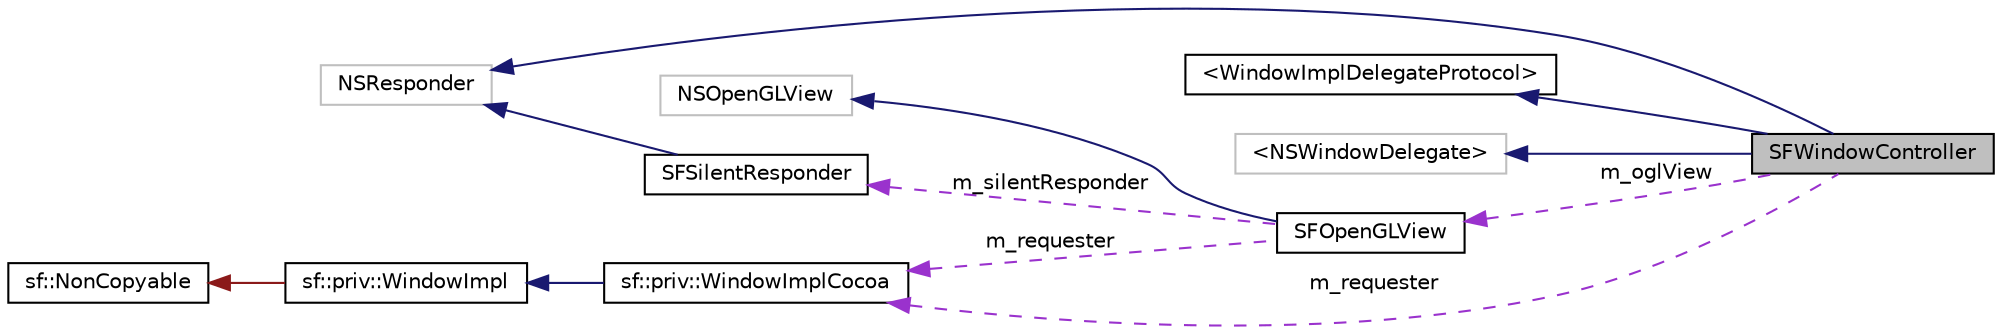 digraph "SFWindowController"
{
 // LATEX_PDF_SIZE
  edge [fontname="Helvetica",fontsize="10",labelfontname="Helvetica",labelfontsize="10"];
  node [fontname="Helvetica",fontsize="10",shape=record];
  rankdir="LR";
  Node1 [label="SFWindowController",height=0.2,width=0.4,color="black", fillcolor="grey75", style="filled", fontcolor="black",tooltip="Implementation of WindowImplDelegateProtocol for window management."];
  Node2 -> Node1 [dir="back",color="midnightblue",fontsize="10",style="solid",fontname="Helvetica"];
  Node2 [label="NSResponder",height=0.2,width=0.4,color="grey75", fillcolor="white", style="filled",tooltip=" "];
  Node3 -> Node1 [dir="back",color="midnightblue",fontsize="10",style="solid",fontname="Helvetica"];
  Node3 [label="\<WindowImplDelegateProtocol\>",height=0.2,width=0.4,color="black", fillcolor="white", style="filled",URL="$d1/dc5/protocolWindowImplDelegateProtocol-p.html",tooltip="Interface of the delegate of the window implementation."];
  Node4 -> Node1 [dir="back",color="midnightblue",fontsize="10",style="solid",fontname="Helvetica"];
  Node4 [label="\<NSWindowDelegate\>",height=0.2,width=0.4,color="grey75", fillcolor="white", style="filled",tooltip=" "];
  Node5 -> Node1 [dir="back",color="darkorchid3",fontsize="10",style="dashed",label=" m_requester" ,fontname="Helvetica"];
  Node5 [label="sf::priv::WindowImplCocoa",height=0.2,width=0.4,color="black", fillcolor="white", style="filled",URL="$dd/db0/classsf_1_1priv_1_1WindowImplCocoa.html",tooltip="Mac OS X (Cocoa) implementation of WindowImpl."];
  Node6 -> Node5 [dir="back",color="midnightblue",fontsize="10",style="solid",fontname="Helvetica"];
  Node6 [label="sf::priv::WindowImpl",height=0.2,width=0.4,color="black", fillcolor="white", style="filled",URL="$df/df8/classsf_1_1priv_1_1WindowImpl.html",tooltip="Abstract base class for OS-specific window implementation."];
  Node7 -> Node6 [dir="back",color="firebrick4",fontsize="10",style="solid",fontname="Helvetica"];
  Node7 [label="sf::NonCopyable",height=0.2,width=0.4,color="black", fillcolor="white", style="filled",URL="$d0/da7/classsf_1_1NonCopyable.html",tooltip="Utility class that makes any derived class non-copyable."];
  Node8 -> Node1 [dir="back",color="darkorchid3",fontsize="10",style="dashed",label=" m_oglView" ,fontname="Helvetica"];
  Node8 [label="SFOpenGLView",height=0.2,width=0.4,color="black", fillcolor="white", style="filled",URL="$d8/d19/interfaceSFOpenGLView.html",tooltip="Specialized NSOpenGLView."];
  Node9 -> Node8 [dir="back",color="midnightblue",fontsize="10",style="solid",fontname="Helvetica"];
  Node9 [label="NSOpenGLView",height=0.2,width=0.4,color="grey75", fillcolor="white", style="filled",tooltip=" "];
  Node5 -> Node8 [dir="back",color="darkorchid3",fontsize="10",style="dashed",label=" m_requester" ,fontname="Helvetica"];
  Node10 -> Node8 [dir="back",color="darkorchid3",fontsize="10",style="dashed",label=" m_silentResponder" ,fontname="Helvetica"];
  Node10 [label="SFSilentResponder",height=0.2,width=0.4,color="black", fillcolor="white", style="filled",URL="$dc/da7/interfaceSFSilentResponder.html",tooltip="Silent Responder used to prevent sound alert with key event."];
  Node2 -> Node10 [dir="back",color="midnightblue",fontsize="10",style="solid",fontname="Helvetica"];
}
